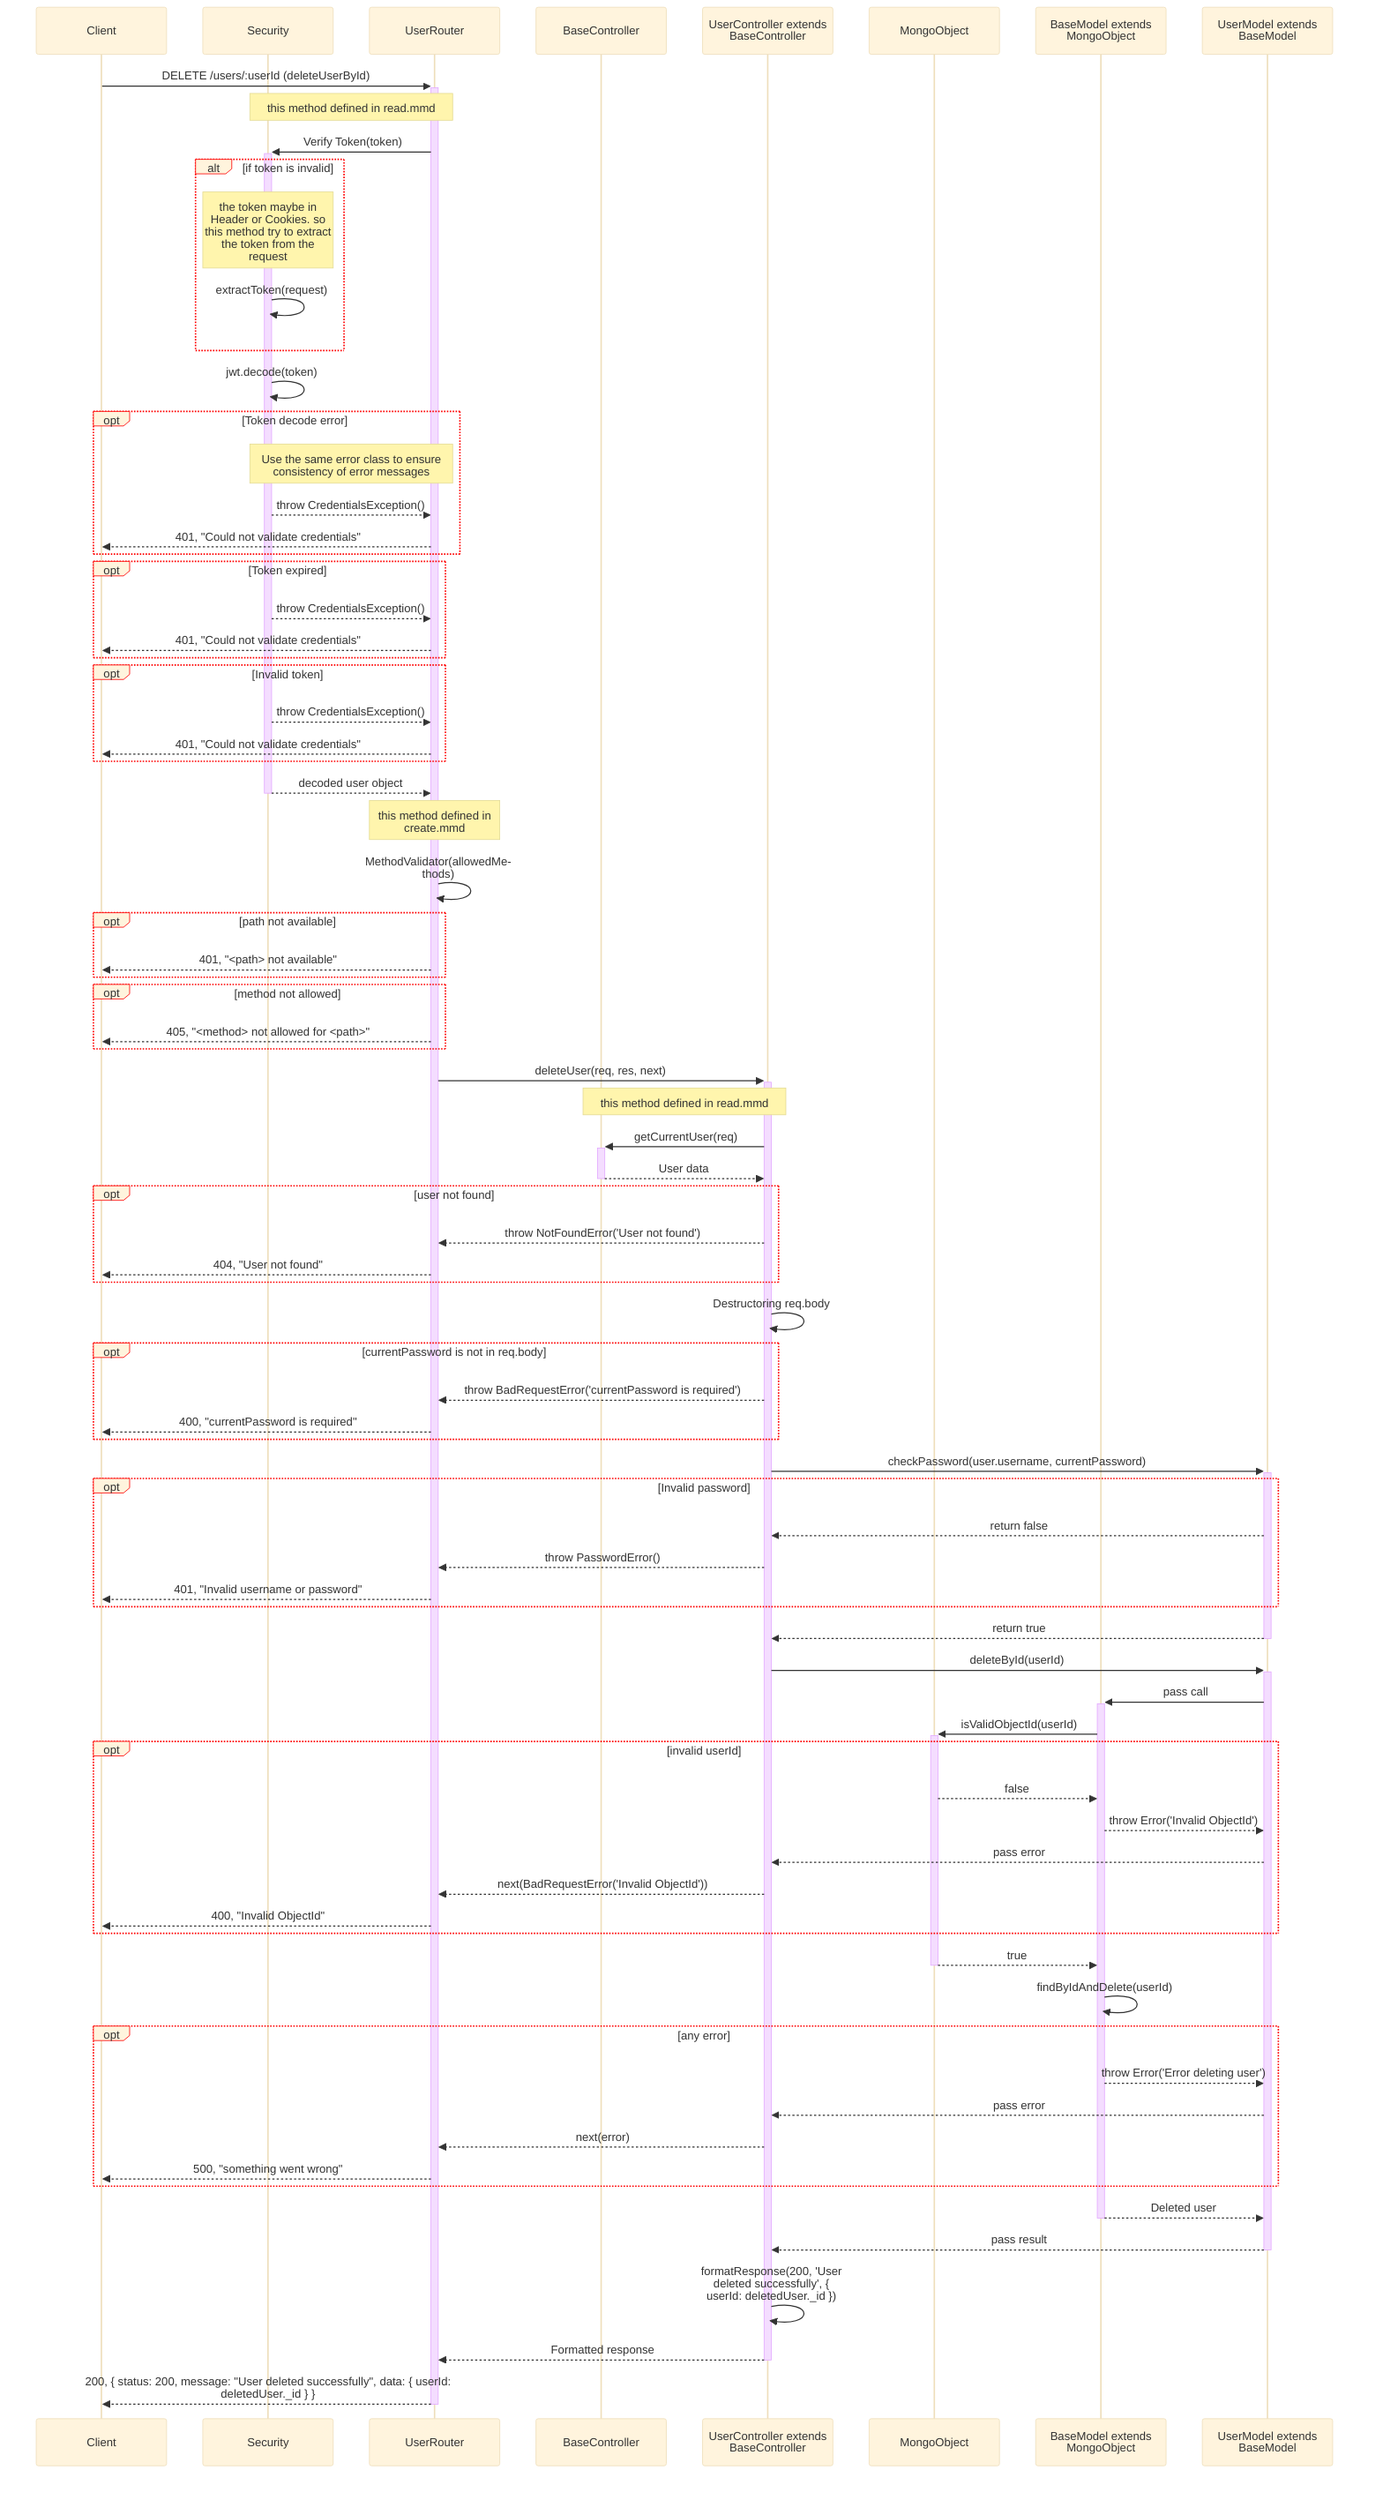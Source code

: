 %%{
    init: {
        "theme":"base",
        "themeVariables": {
            'labelBoxBorderColor': '#ff0000'
        },
        "sequence": { 
            "wrap": true, 
            "width": 180 
        } 
    }
}%%
sequenceDiagram
    participant Client
    participant Sec as Security
    participant Router as UserRouter
    participant BaseCont as BaseController
    participant Cont as UserController extends<br> BaseController
    participant Mongo as MongoObject
    participant BaseModel as BaseModel extends<br> MongoObject
    participant Model as UserModel extends<br> BaseModel

    %% Delete User
    Client->>+Router: DELETE /users/:userId (deleteUserById)
    Note over Sec, Router: this method defined in read.mmd
    Router->>+Sec: Verify Token(token)
    alt if token is invalid
    Note over Sec: the token maybe in Header or Cookies. so this method try to extract the token from the request
        Sec->>Sec: extractToken(request)
    end
    Sec->>Sec: jwt.decode(token)
    opt Token decode error
        Note over Sec, Router: Use the same error class to ensure consistency of error messages 
        Sec-->>Router: throw CredentialsException()
        Router-->>Client: 401, "Could not validate credentials"
    end
    opt Token expired
        Sec-->>Router: throw CredentialsException()
        Router-->>Client: 401, "Could not validate credentials"
    end
    opt Invalid token
        Sec-->>Router: throw CredentialsException()
        Router-->>Client: 401, "Could not validate credentials"
    end
    Sec-->>-Router: decoded user object
    Note over Router : this method defined in create.mmd
    Router->>Router: MethodValidator(allowedMethods)
    opt path not available
        Router-->>Client: 401, "<path> not available"
    end
    opt method not allowed
        Router-->>Client: 405, "<method> not allowed for <path>"
    end
    Router->>+Cont: deleteUser(req, res, next)
    Note over Cont, BaseCont: this method defined in read.mmd
    Cont->>+BaseCont: getCurrentUser(req)
    BaseCont-->>-Cont: User data
    opt user not found
        Cont-->>Router: throw NotFoundError('User not found')
        Router-->>Client: 404, "User not found"
    end
    Cont->>Cont: Destructoring req.body
    opt currentPassword is not in req.body
        Cont-->>Router: throw BadRequestError('currentPassword is required')
        Router-->>Client: 400, "currentPassword is required"
    end
    Cont->>+Model: checkPassword(user.username, currentPassword)
    opt Invalid password
        Model-->>Cont: return false
        Cont-->>Router: throw PasswordError()
        Router-->>Client: 401, "Invalid username or password"
    end
    Model-->>-Cont: return true
    Cont->>+Model: deleteById(userId)
    Model->>+BaseModel: pass call
    BaseModel->>+Mongo: isValidObjectId(userId)
    opt invalid userId
        Mongo-->>BaseModel: false
        BaseModel-->>Model: throw Error('Invalid ObjectId')
        Model-->>Cont: pass error
        Cont-->>Router: next(BadRequestError('Invalid ObjectId'))
        Router-->>Client: 400, "Invalid ObjectId"
    end
    Mongo-->>-BaseModel: true
    BaseModel->>BaseModel: findByIdAndDelete(userId)
    opt any error
        BaseModel-->>Model: throw Error('Error deleting user')
        Model-->>Cont: pass error
        Cont-->>Router: next(error)
        Router-->>Client: 500, "something went wrong"
    end
    BaseModel-->>-Model: Deleted user
    Model-->>-Cont: pass result
    Cont->>Cont: formatResponse(200, 'User deleted successfully', { userId: deletedUser._id })
    Cont-->>-Router: Formatted response
    Router-->>-Client: 200, { status: 200, message: "User deleted successfully", data: { userId: deletedUser._id } }